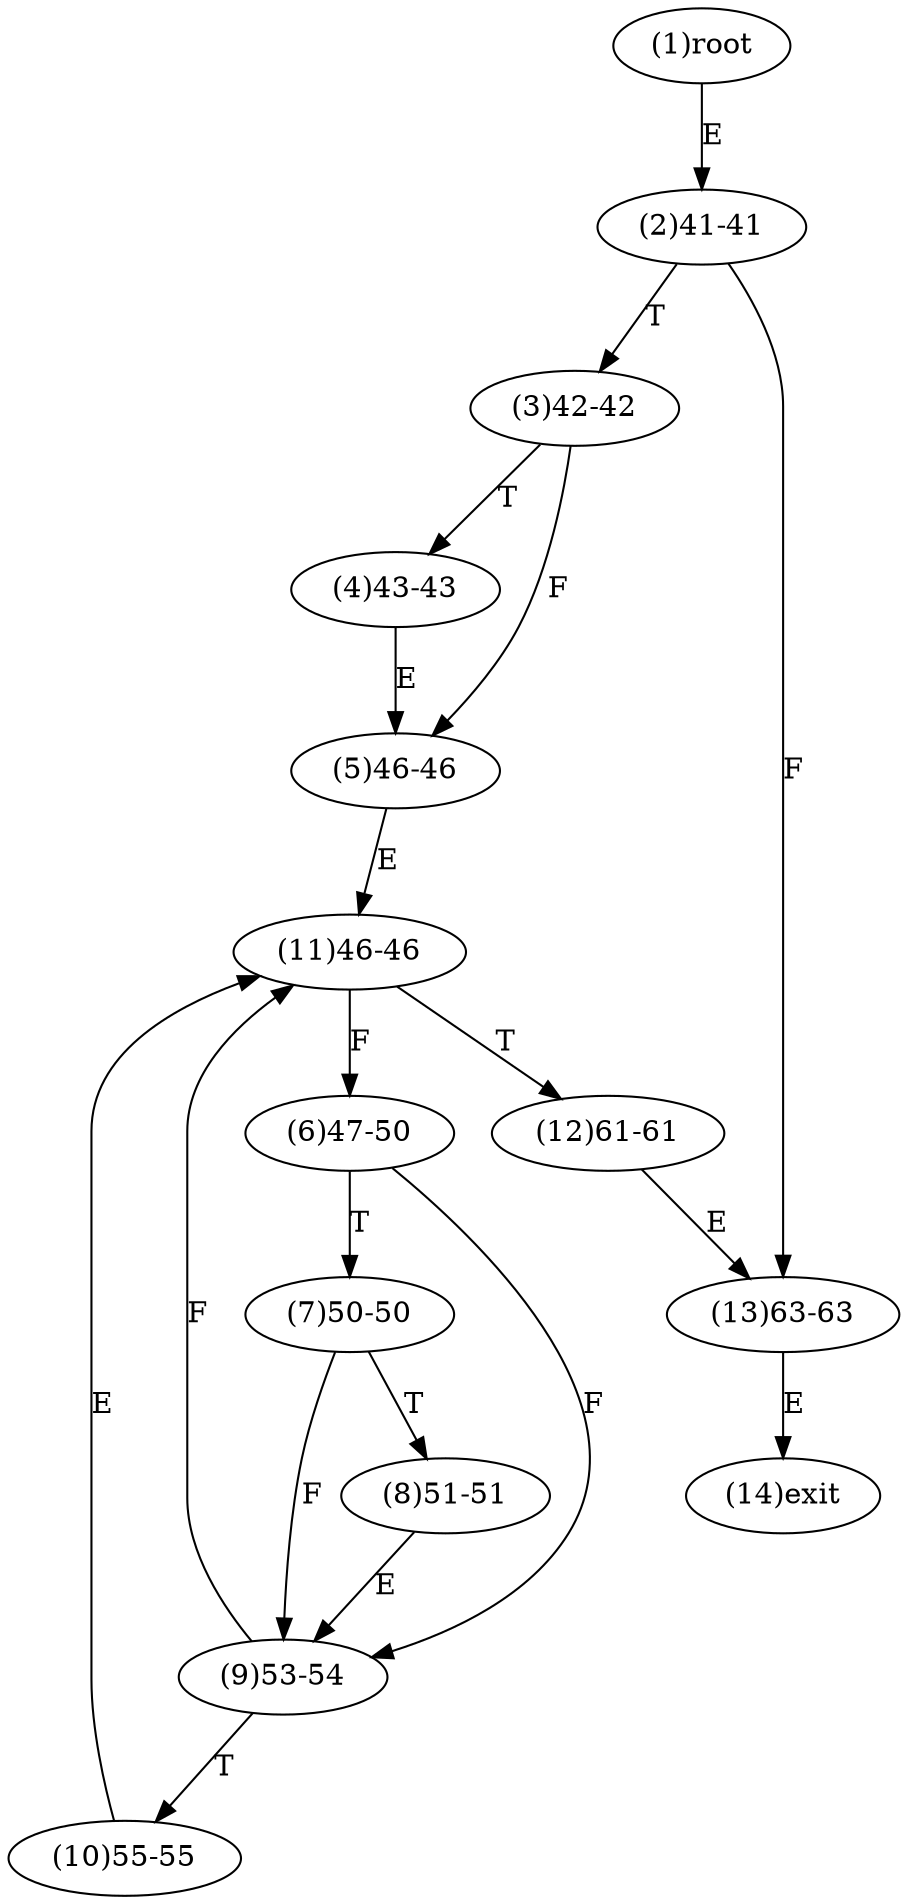 digraph "" { 
1[ label="(1)root"];
2[ label="(2)41-41"];
3[ label="(3)42-42"];
4[ label="(4)43-43"];
5[ label="(5)46-46"];
6[ label="(6)47-50"];
7[ label="(7)50-50"];
8[ label="(8)51-51"];
9[ label="(9)53-54"];
10[ label="(10)55-55"];
11[ label="(11)46-46"];
12[ label="(12)61-61"];
13[ label="(13)63-63"];
14[ label="(14)exit"];
1->2[ label="E"];
2->13[ label="F"];
2->3[ label="T"];
3->5[ label="F"];
3->4[ label="T"];
4->5[ label="E"];
5->11[ label="E"];
6->9[ label="F"];
6->7[ label="T"];
7->9[ label="F"];
7->8[ label="T"];
8->9[ label="E"];
9->11[ label="F"];
9->10[ label="T"];
10->11[ label="E"];
11->6[ label="F"];
11->12[ label="T"];
12->13[ label="E"];
13->14[ label="E"];
}